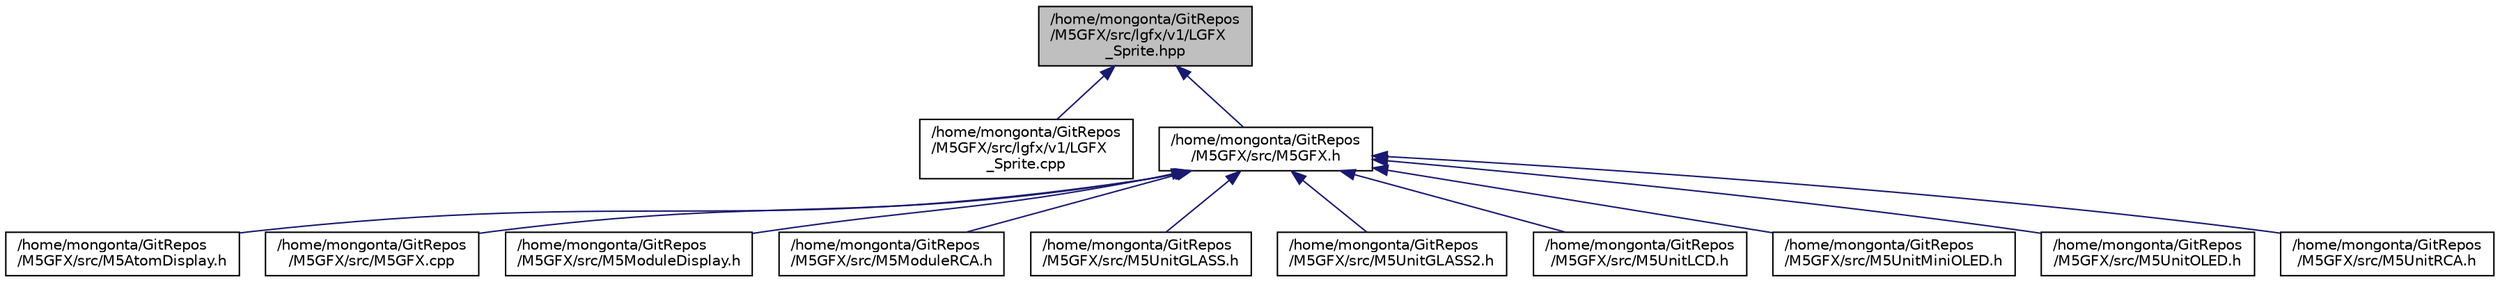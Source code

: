 digraph "/home/mongonta/GitRepos/M5GFX/src/lgfx/v1/LGFX_Sprite.hpp"
{
 // LATEX_PDF_SIZE
  edge [fontname="Helvetica",fontsize="10",labelfontname="Helvetica",labelfontsize="10"];
  node [fontname="Helvetica",fontsize="10",shape=record];
  Node1 [label="/home/mongonta/GitRepos\l/M5GFX/src/lgfx/v1/LGFX\l_Sprite.hpp",height=0.2,width=0.4,color="black", fillcolor="grey75", style="filled", fontcolor="black",tooltip=" "];
  Node1 -> Node2 [dir="back",color="midnightblue",fontsize="10",style="solid",fontname="Helvetica"];
  Node2 [label="/home/mongonta/GitRepos\l/M5GFX/src/lgfx/v1/LGFX\l_Sprite.cpp",height=0.2,width=0.4,color="black", fillcolor="white", style="filled",URL="$LGFX__Sprite_8cpp.html",tooltip=" "];
  Node1 -> Node3 [dir="back",color="midnightblue",fontsize="10",style="solid",fontname="Helvetica"];
  Node3 [label="/home/mongonta/GitRepos\l/M5GFX/src/M5GFX.h",height=0.2,width=0.4,color="black", fillcolor="white", style="filled",URL="$M5GFX_8h.html",tooltip=" "];
  Node3 -> Node4 [dir="back",color="midnightblue",fontsize="10",style="solid",fontname="Helvetica"];
  Node4 [label="/home/mongonta/GitRepos\l/M5GFX/src/M5AtomDisplay.h",height=0.2,width=0.4,color="black", fillcolor="white", style="filled",URL="$M5AtomDisplay_8h.html",tooltip=" "];
  Node3 -> Node5 [dir="back",color="midnightblue",fontsize="10",style="solid",fontname="Helvetica"];
  Node5 [label="/home/mongonta/GitRepos\l/M5GFX/src/M5GFX.cpp",height=0.2,width=0.4,color="black", fillcolor="white", style="filled",URL="$M5GFX_8cpp.html",tooltip=" "];
  Node3 -> Node6 [dir="back",color="midnightblue",fontsize="10",style="solid",fontname="Helvetica"];
  Node6 [label="/home/mongonta/GitRepos\l/M5GFX/src/M5ModuleDisplay.h",height=0.2,width=0.4,color="black", fillcolor="white", style="filled",URL="$M5ModuleDisplay_8h.html",tooltip=" "];
  Node3 -> Node7 [dir="back",color="midnightblue",fontsize="10",style="solid",fontname="Helvetica"];
  Node7 [label="/home/mongonta/GitRepos\l/M5GFX/src/M5ModuleRCA.h",height=0.2,width=0.4,color="black", fillcolor="white", style="filled",URL="$M5ModuleRCA_8h.html",tooltip=" "];
  Node3 -> Node8 [dir="back",color="midnightblue",fontsize="10",style="solid",fontname="Helvetica"];
  Node8 [label="/home/mongonta/GitRepos\l/M5GFX/src/M5UnitGLASS.h",height=0.2,width=0.4,color="black", fillcolor="white", style="filled",URL="$M5UnitGLASS_8h.html",tooltip=" "];
  Node3 -> Node9 [dir="back",color="midnightblue",fontsize="10",style="solid",fontname="Helvetica"];
  Node9 [label="/home/mongonta/GitRepos\l/M5GFX/src/M5UnitGLASS2.h",height=0.2,width=0.4,color="black", fillcolor="white", style="filled",URL="$M5UnitGLASS2_8h.html",tooltip=" "];
  Node3 -> Node10 [dir="back",color="midnightblue",fontsize="10",style="solid",fontname="Helvetica"];
  Node10 [label="/home/mongonta/GitRepos\l/M5GFX/src/M5UnitLCD.h",height=0.2,width=0.4,color="black", fillcolor="white", style="filled",URL="$M5UnitLCD_8h.html",tooltip=" "];
  Node3 -> Node11 [dir="back",color="midnightblue",fontsize="10",style="solid",fontname="Helvetica"];
  Node11 [label="/home/mongonta/GitRepos\l/M5GFX/src/M5UnitMiniOLED.h",height=0.2,width=0.4,color="black", fillcolor="white", style="filled",URL="$M5UnitMiniOLED_8h.html",tooltip=" "];
  Node3 -> Node12 [dir="back",color="midnightblue",fontsize="10",style="solid",fontname="Helvetica"];
  Node12 [label="/home/mongonta/GitRepos\l/M5GFX/src/M5UnitOLED.h",height=0.2,width=0.4,color="black", fillcolor="white", style="filled",URL="$M5UnitOLED_8h.html",tooltip=" "];
  Node3 -> Node13 [dir="back",color="midnightblue",fontsize="10",style="solid",fontname="Helvetica"];
  Node13 [label="/home/mongonta/GitRepos\l/M5GFX/src/M5UnitRCA.h",height=0.2,width=0.4,color="black", fillcolor="white", style="filled",URL="$M5UnitRCA_8h.html",tooltip=" "];
}
